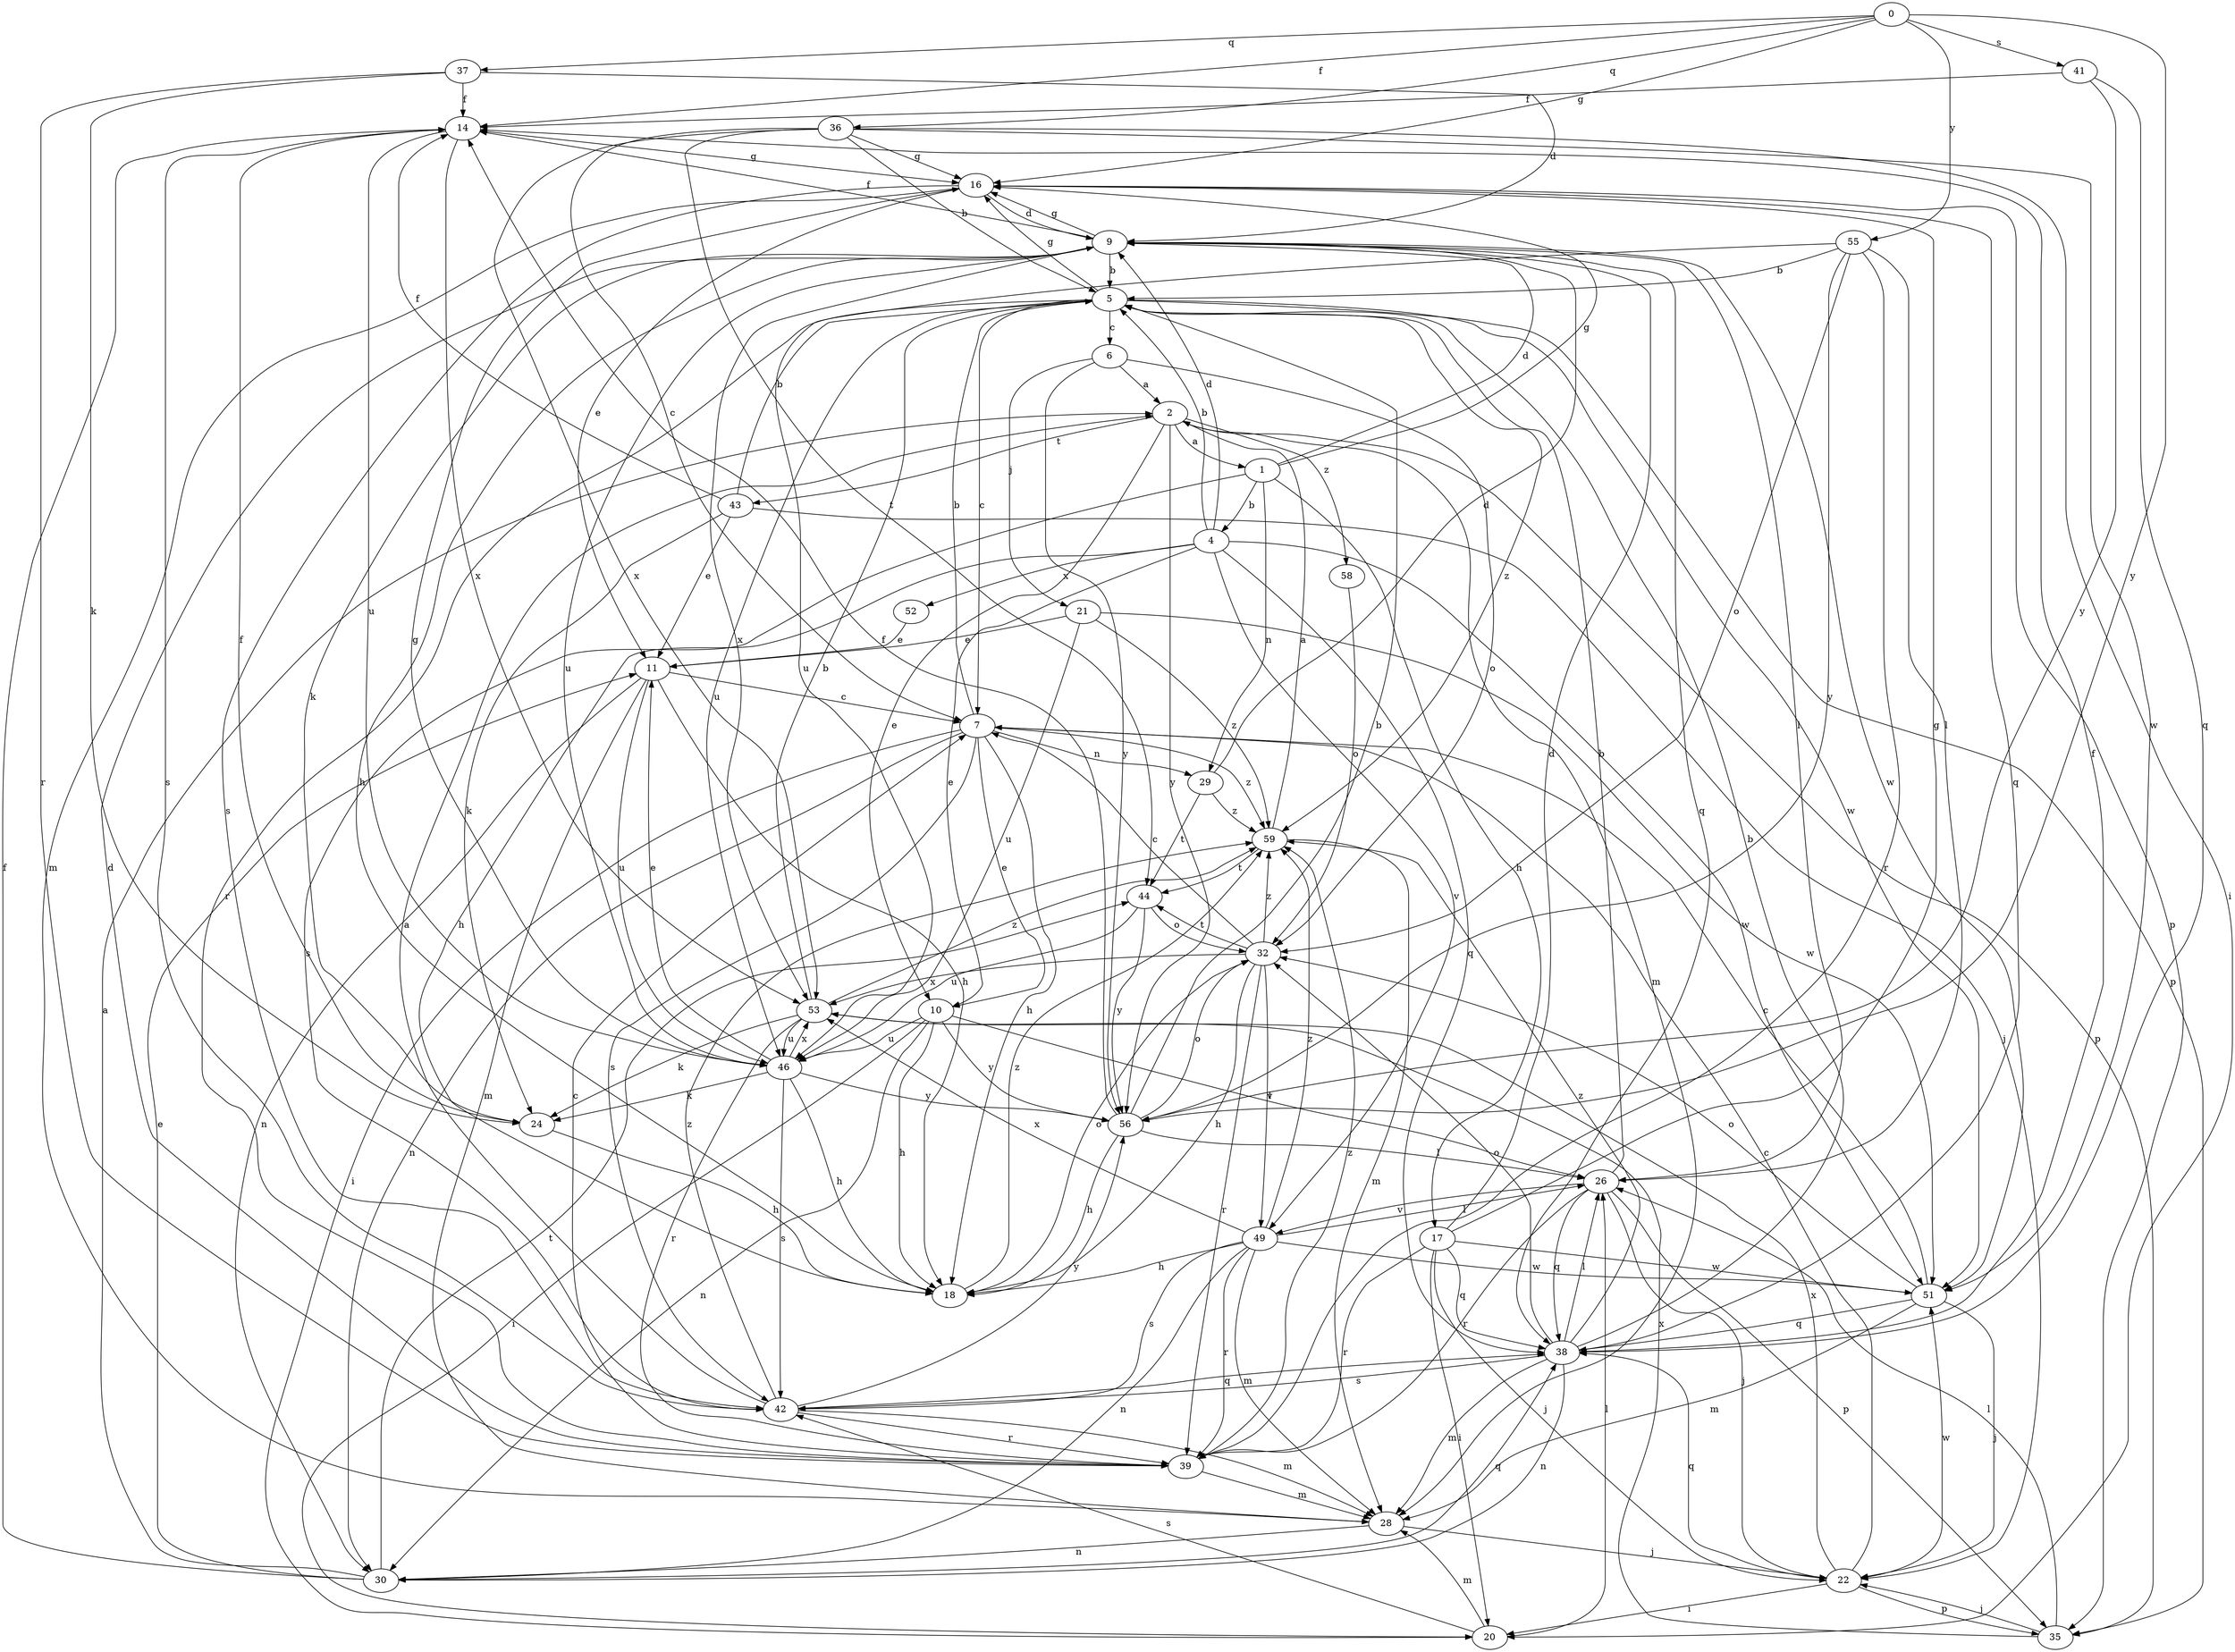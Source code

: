 strict digraph  {
0;
1;
2;
4;
5;
6;
7;
9;
10;
11;
14;
16;
17;
18;
20;
21;
22;
24;
26;
28;
29;
30;
32;
35;
36;
37;
38;
39;
41;
42;
43;
44;
46;
49;
51;
52;
53;
55;
56;
58;
59;
0 -> 14  [label=f];
0 -> 16  [label=g];
0 -> 36  [label=q];
0 -> 37  [label=q];
0 -> 41  [label=s];
0 -> 55  [label=y];
0 -> 56  [label=y];
1 -> 4  [label=b];
1 -> 9  [label=d];
1 -> 16  [label=g];
1 -> 17  [label=h];
1 -> 29  [label=n];
1 -> 42  [label=s];
2 -> 1  [label=a];
2 -> 10  [label=e];
2 -> 28  [label=m];
2 -> 35  [label=p];
2 -> 43  [label=t];
2 -> 56  [label=y];
2 -> 58  [label=z];
4 -> 5  [label=b];
4 -> 9  [label=d];
4 -> 10  [label=e];
4 -> 18  [label=h];
4 -> 38  [label=q];
4 -> 49  [label=v];
4 -> 51  [label=w];
4 -> 52  [label=x];
5 -> 6  [label=c];
5 -> 7  [label=c];
5 -> 16  [label=g];
5 -> 35  [label=p];
5 -> 39  [label=r];
5 -> 46  [label=u];
5 -> 51  [label=w];
5 -> 59  [label=z];
6 -> 2  [label=a];
6 -> 21  [label=j];
6 -> 32  [label=o];
6 -> 56  [label=y];
7 -> 5  [label=b];
7 -> 10  [label=e];
7 -> 18  [label=h];
7 -> 20  [label=i];
7 -> 29  [label=n];
7 -> 30  [label=n];
7 -> 42  [label=s];
7 -> 59  [label=z];
9 -> 5  [label=b];
9 -> 14  [label=f];
9 -> 16  [label=g];
9 -> 18  [label=h];
9 -> 24  [label=k];
9 -> 26  [label=l];
9 -> 38  [label=q];
9 -> 46  [label=u];
9 -> 51  [label=w];
9 -> 53  [label=x];
10 -> 18  [label=h];
10 -> 20  [label=i];
10 -> 26  [label=l];
10 -> 30  [label=n];
10 -> 46  [label=u];
10 -> 56  [label=y];
11 -> 7  [label=c];
11 -> 18  [label=h];
11 -> 28  [label=m];
11 -> 30  [label=n];
11 -> 46  [label=u];
14 -> 16  [label=g];
14 -> 42  [label=s];
14 -> 46  [label=u];
14 -> 53  [label=x];
16 -> 9  [label=d];
16 -> 11  [label=e];
16 -> 28  [label=m];
16 -> 35  [label=p];
16 -> 38  [label=q];
16 -> 42  [label=s];
17 -> 9  [label=d];
17 -> 16  [label=g];
17 -> 20  [label=i];
17 -> 22  [label=j];
17 -> 38  [label=q];
17 -> 39  [label=r];
17 -> 51  [label=w];
18 -> 32  [label=o];
18 -> 59  [label=z];
20 -> 26  [label=l];
20 -> 28  [label=m];
20 -> 42  [label=s];
21 -> 11  [label=e];
21 -> 46  [label=u];
21 -> 51  [label=w];
21 -> 59  [label=z];
22 -> 7  [label=c];
22 -> 20  [label=i];
22 -> 35  [label=p];
22 -> 38  [label=q];
22 -> 51  [label=w];
22 -> 53  [label=x];
24 -> 14  [label=f];
24 -> 18  [label=h];
26 -> 5  [label=b];
26 -> 22  [label=j];
26 -> 35  [label=p];
26 -> 38  [label=q];
26 -> 39  [label=r];
26 -> 49  [label=v];
28 -> 22  [label=j];
28 -> 30  [label=n];
29 -> 9  [label=d];
29 -> 44  [label=t];
29 -> 59  [label=z];
30 -> 2  [label=a];
30 -> 11  [label=e];
30 -> 14  [label=f];
30 -> 38  [label=q];
30 -> 44  [label=t];
32 -> 7  [label=c];
32 -> 18  [label=h];
32 -> 39  [label=r];
32 -> 44  [label=t];
32 -> 49  [label=v];
32 -> 53  [label=x];
32 -> 59  [label=z];
35 -> 22  [label=j];
35 -> 26  [label=l];
35 -> 53  [label=x];
36 -> 5  [label=b];
36 -> 7  [label=c];
36 -> 16  [label=g];
36 -> 20  [label=i];
36 -> 44  [label=t];
36 -> 51  [label=w];
36 -> 53  [label=x];
37 -> 9  [label=d];
37 -> 14  [label=f];
37 -> 24  [label=k];
37 -> 39  [label=r];
38 -> 5  [label=b];
38 -> 14  [label=f];
38 -> 26  [label=l];
38 -> 28  [label=m];
38 -> 30  [label=n];
38 -> 32  [label=o];
38 -> 42  [label=s];
38 -> 59  [label=z];
39 -> 7  [label=c];
39 -> 9  [label=d];
39 -> 28  [label=m];
39 -> 59  [label=z];
41 -> 14  [label=f];
41 -> 38  [label=q];
41 -> 56  [label=y];
42 -> 2  [label=a];
42 -> 28  [label=m];
42 -> 38  [label=q];
42 -> 39  [label=r];
42 -> 56  [label=y];
42 -> 59  [label=z];
43 -> 5  [label=b];
43 -> 11  [label=e];
43 -> 14  [label=f];
43 -> 22  [label=j];
43 -> 24  [label=k];
44 -> 32  [label=o];
44 -> 46  [label=u];
44 -> 56  [label=y];
46 -> 11  [label=e];
46 -> 16  [label=g];
46 -> 18  [label=h];
46 -> 24  [label=k];
46 -> 42  [label=s];
46 -> 53  [label=x];
46 -> 56  [label=y];
49 -> 18  [label=h];
49 -> 26  [label=l];
49 -> 28  [label=m];
49 -> 30  [label=n];
49 -> 39  [label=r];
49 -> 42  [label=s];
49 -> 51  [label=w];
49 -> 53  [label=x];
49 -> 59  [label=z];
51 -> 7  [label=c];
51 -> 22  [label=j];
51 -> 28  [label=m];
51 -> 32  [label=o];
51 -> 38  [label=q];
52 -> 11  [label=e];
53 -> 5  [label=b];
53 -> 24  [label=k];
53 -> 39  [label=r];
53 -> 46  [label=u];
53 -> 59  [label=z];
55 -> 5  [label=b];
55 -> 26  [label=l];
55 -> 32  [label=o];
55 -> 39  [label=r];
55 -> 46  [label=u];
55 -> 56  [label=y];
56 -> 5  [label=b];
56 -> 14  [label=f];
56 -> 18  [label=h];
56 -> 26  [label=l];
56 -> 32  [label=o];
58 -> 32  [label=o];
59 -> 2  [label=a];
59 -> 28  [label=m];
59 -> 44  [label=t];
}
